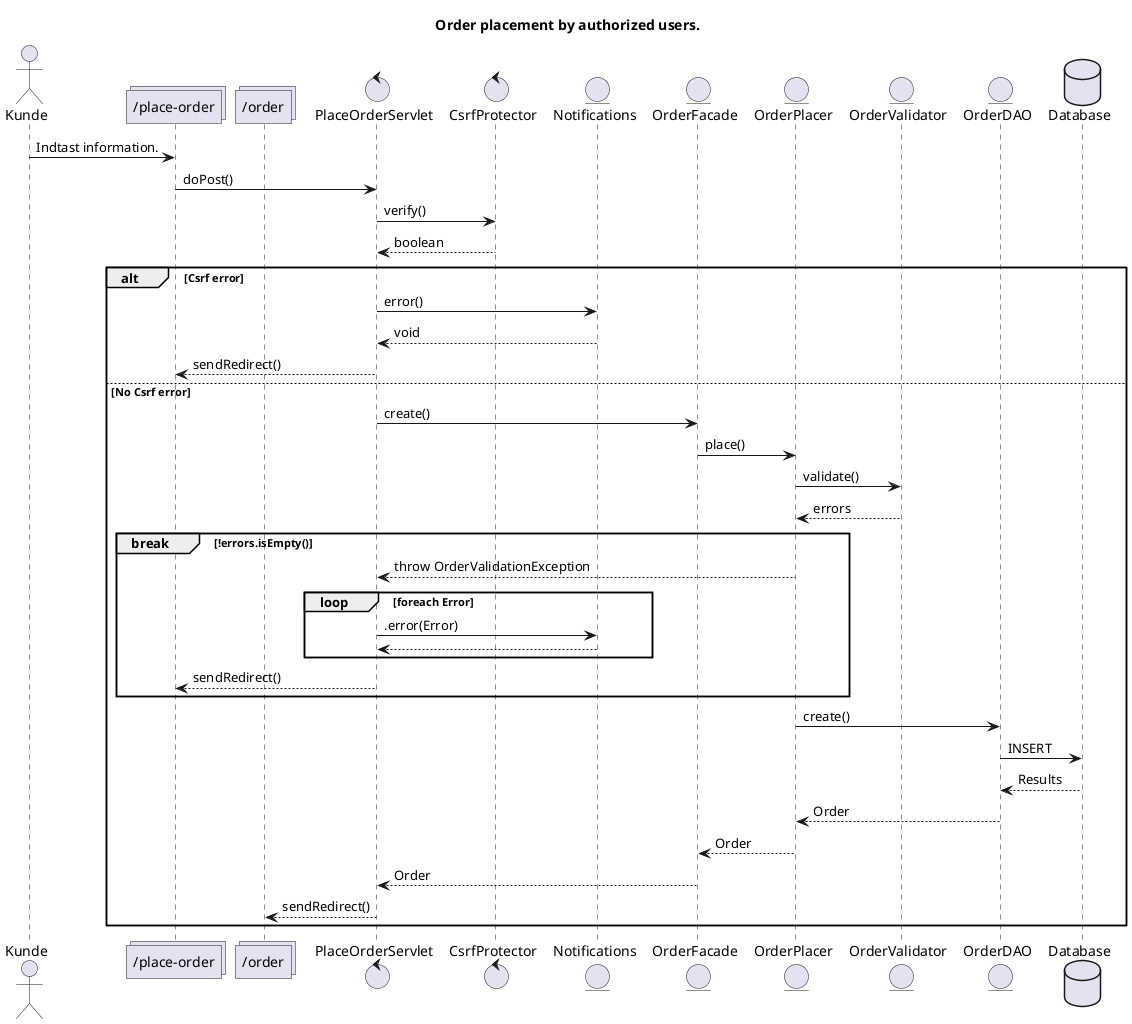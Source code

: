 @startuml

title Order placement by authorized users.

actor Kunde as Customer
collections "/place-order" as PLACE_JSP
collections "/order" as ORDER_JSP
control PlaceOrderServlet as Servlet
control CsrfProtector as Csrf
entity Notifications
entity OrderFacade
entity OrderPlacer
entity OrderValidator
entity OrderDAO
database Database

Customer -> PLACE_JSP : Indtast information.
PLACE_JSP -> Servlet : doPost()
Servlet -> Csrf : verify()
Csrf --> Servlet : boolean

alt Csrf error
Servlet -> Notifications : error()
Notifications --> Servlet : void
Servlet --> PLACE_JSP : sendRedirect()
else No Csrf error
    Servlet -> OrderFacade : create()
    OrderFacade -> OrderPlacer : place()
    OrderPlacer -> OrderValidator : validate()
    OrderValidator --> OrderPlacer : errors
    break !errors.isEmpty()
        OrderPlacer --> Servlet : throw OrderValidationException
        loop foreach Error
            Servlet -> Notifications : .error(Error)
            Notifications --> Servlet
        end
        Servlet --> PLACE_JSP : sendRedirect()
    end
    OrderPlacer -> OrderDAO : create()
    OrderDAO -> Database : INSERT
    Database --> OrderDAO : Results
    OrderDAO --> OrderPlacer : Order
    OrderPlacer --> OrderFacade : Order
    OrderFacade --> Servlet : Order
    Servlet --> ORDER_JSP : sendRedirect()
end

@enduml
